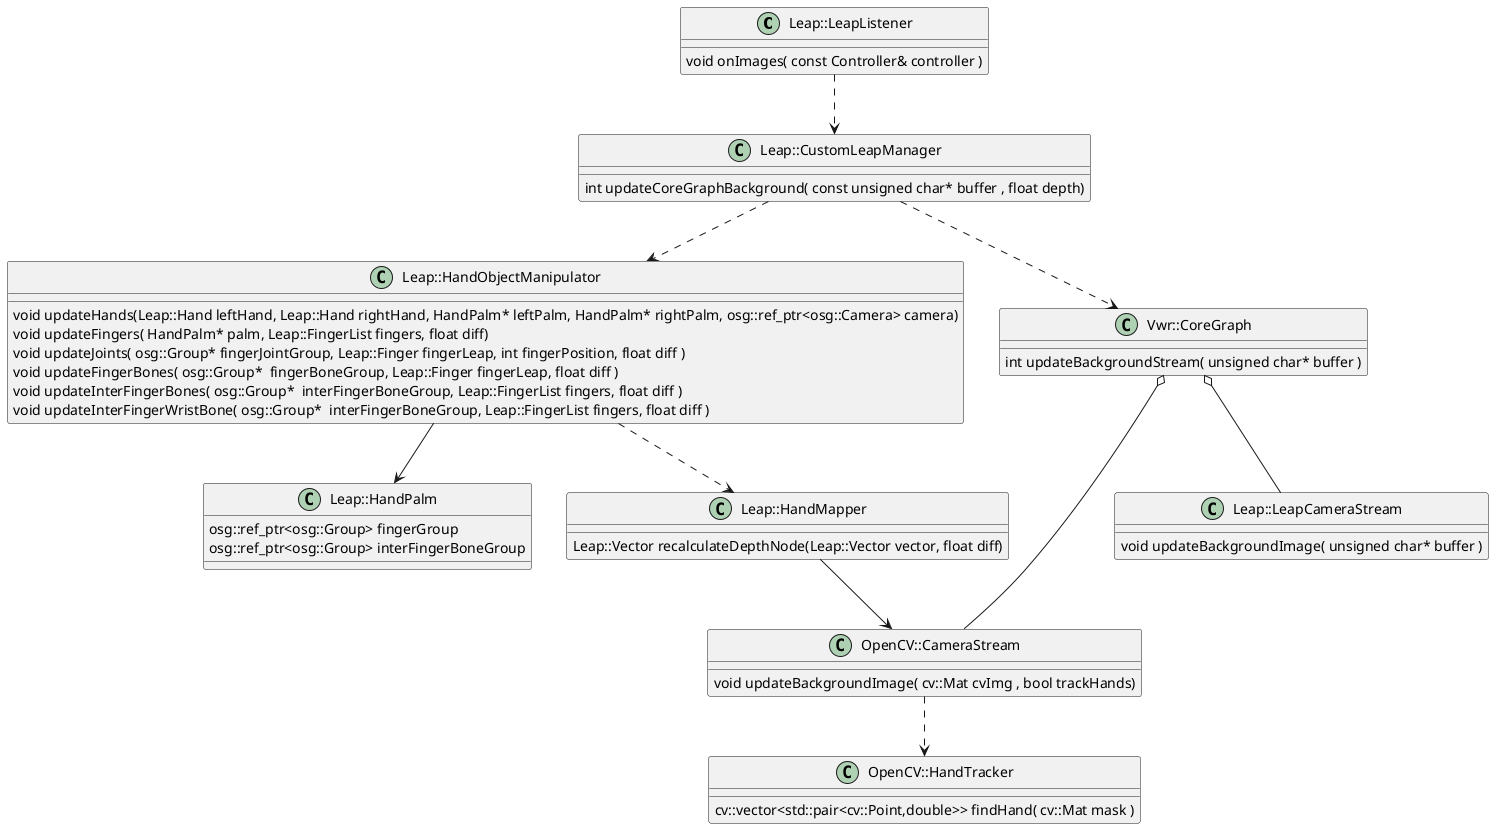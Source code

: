 // Module handsARAdapter
// Autor: Aug_RealityKings


@startuml

class "Leap::LeapListener" as cls1 {	
	void onImages( const Controller& controller )
}
class "Leap::CustomLeapManager" as cls2 {	
	int updateCoreGraphBackground( const unsigned char* buffer , float depth)
}

class "Leap::HandObjectManipulator" as cls3 {	
	void updateHands(Leap::Hand leftHand, Leap::Hand rightHand, HandPalm* leftPalm, HandPalm* rightPalm, osg::ref_ptr<osg::Camera> camera)
	void updateFingers( HandPalm* palm, Leap::FingerList fingers, float diff)
	void updateJoints( osg::Group* fingerJointGroup, Leap::Finger fingerLeap, int fingerPosition, float diff )
	void updateFingerBones( osg::Group*  fingerBoneGroup, Leap::Finger fingerLeap, float diff )
	void updateInterFingerBones( osg::Group*  interFingerBoneGroup, Leap::FingerList fingers, float diff )
	void updateInterFingerWristBone( osg::Group*  interFingerBoneGroup, Leap::FingerList fingers, float diff )
}

class "Leap::HandPalm" as cls4 {
  osg::ref_ptr<osg::Group> fingerGroup
  osg::ref_ptr<osg::Group> interFingerBoneGroup
}

class "Vwr::CoreGraph" as cls5 {
  int updateBackgroundStream( unsigned char* buffer )
}

class "OpenCV::CameraStream" as cls6 {
  void updateBackgroundImage( cv::Mat cvImg , bool trackHands)
}

class "Leap::LeapCameraStream" as cls7 {
  void updateBackgroundImage( unsigned char* buffer )
}

class "Leap::HandMapper" as cls8 {
  Leap::Vector recalculateDepthNode(Leap::Vector vector, float diff)
}

class "OpenCV::HandTracker" as cls9 {
  cv::vector<std::pair<cv::Point,double>> findHand( cv::Mat mask )
}

cls1 ..> cls2
cls2 ..> cls3
cls3 --> cls4
cls2 ..> cls5
cls5 o-- cls6
cls5 o-- cls7

cls6 ..> cls9
cls8 --> cls6
cls3 ..> cls8


@enduml